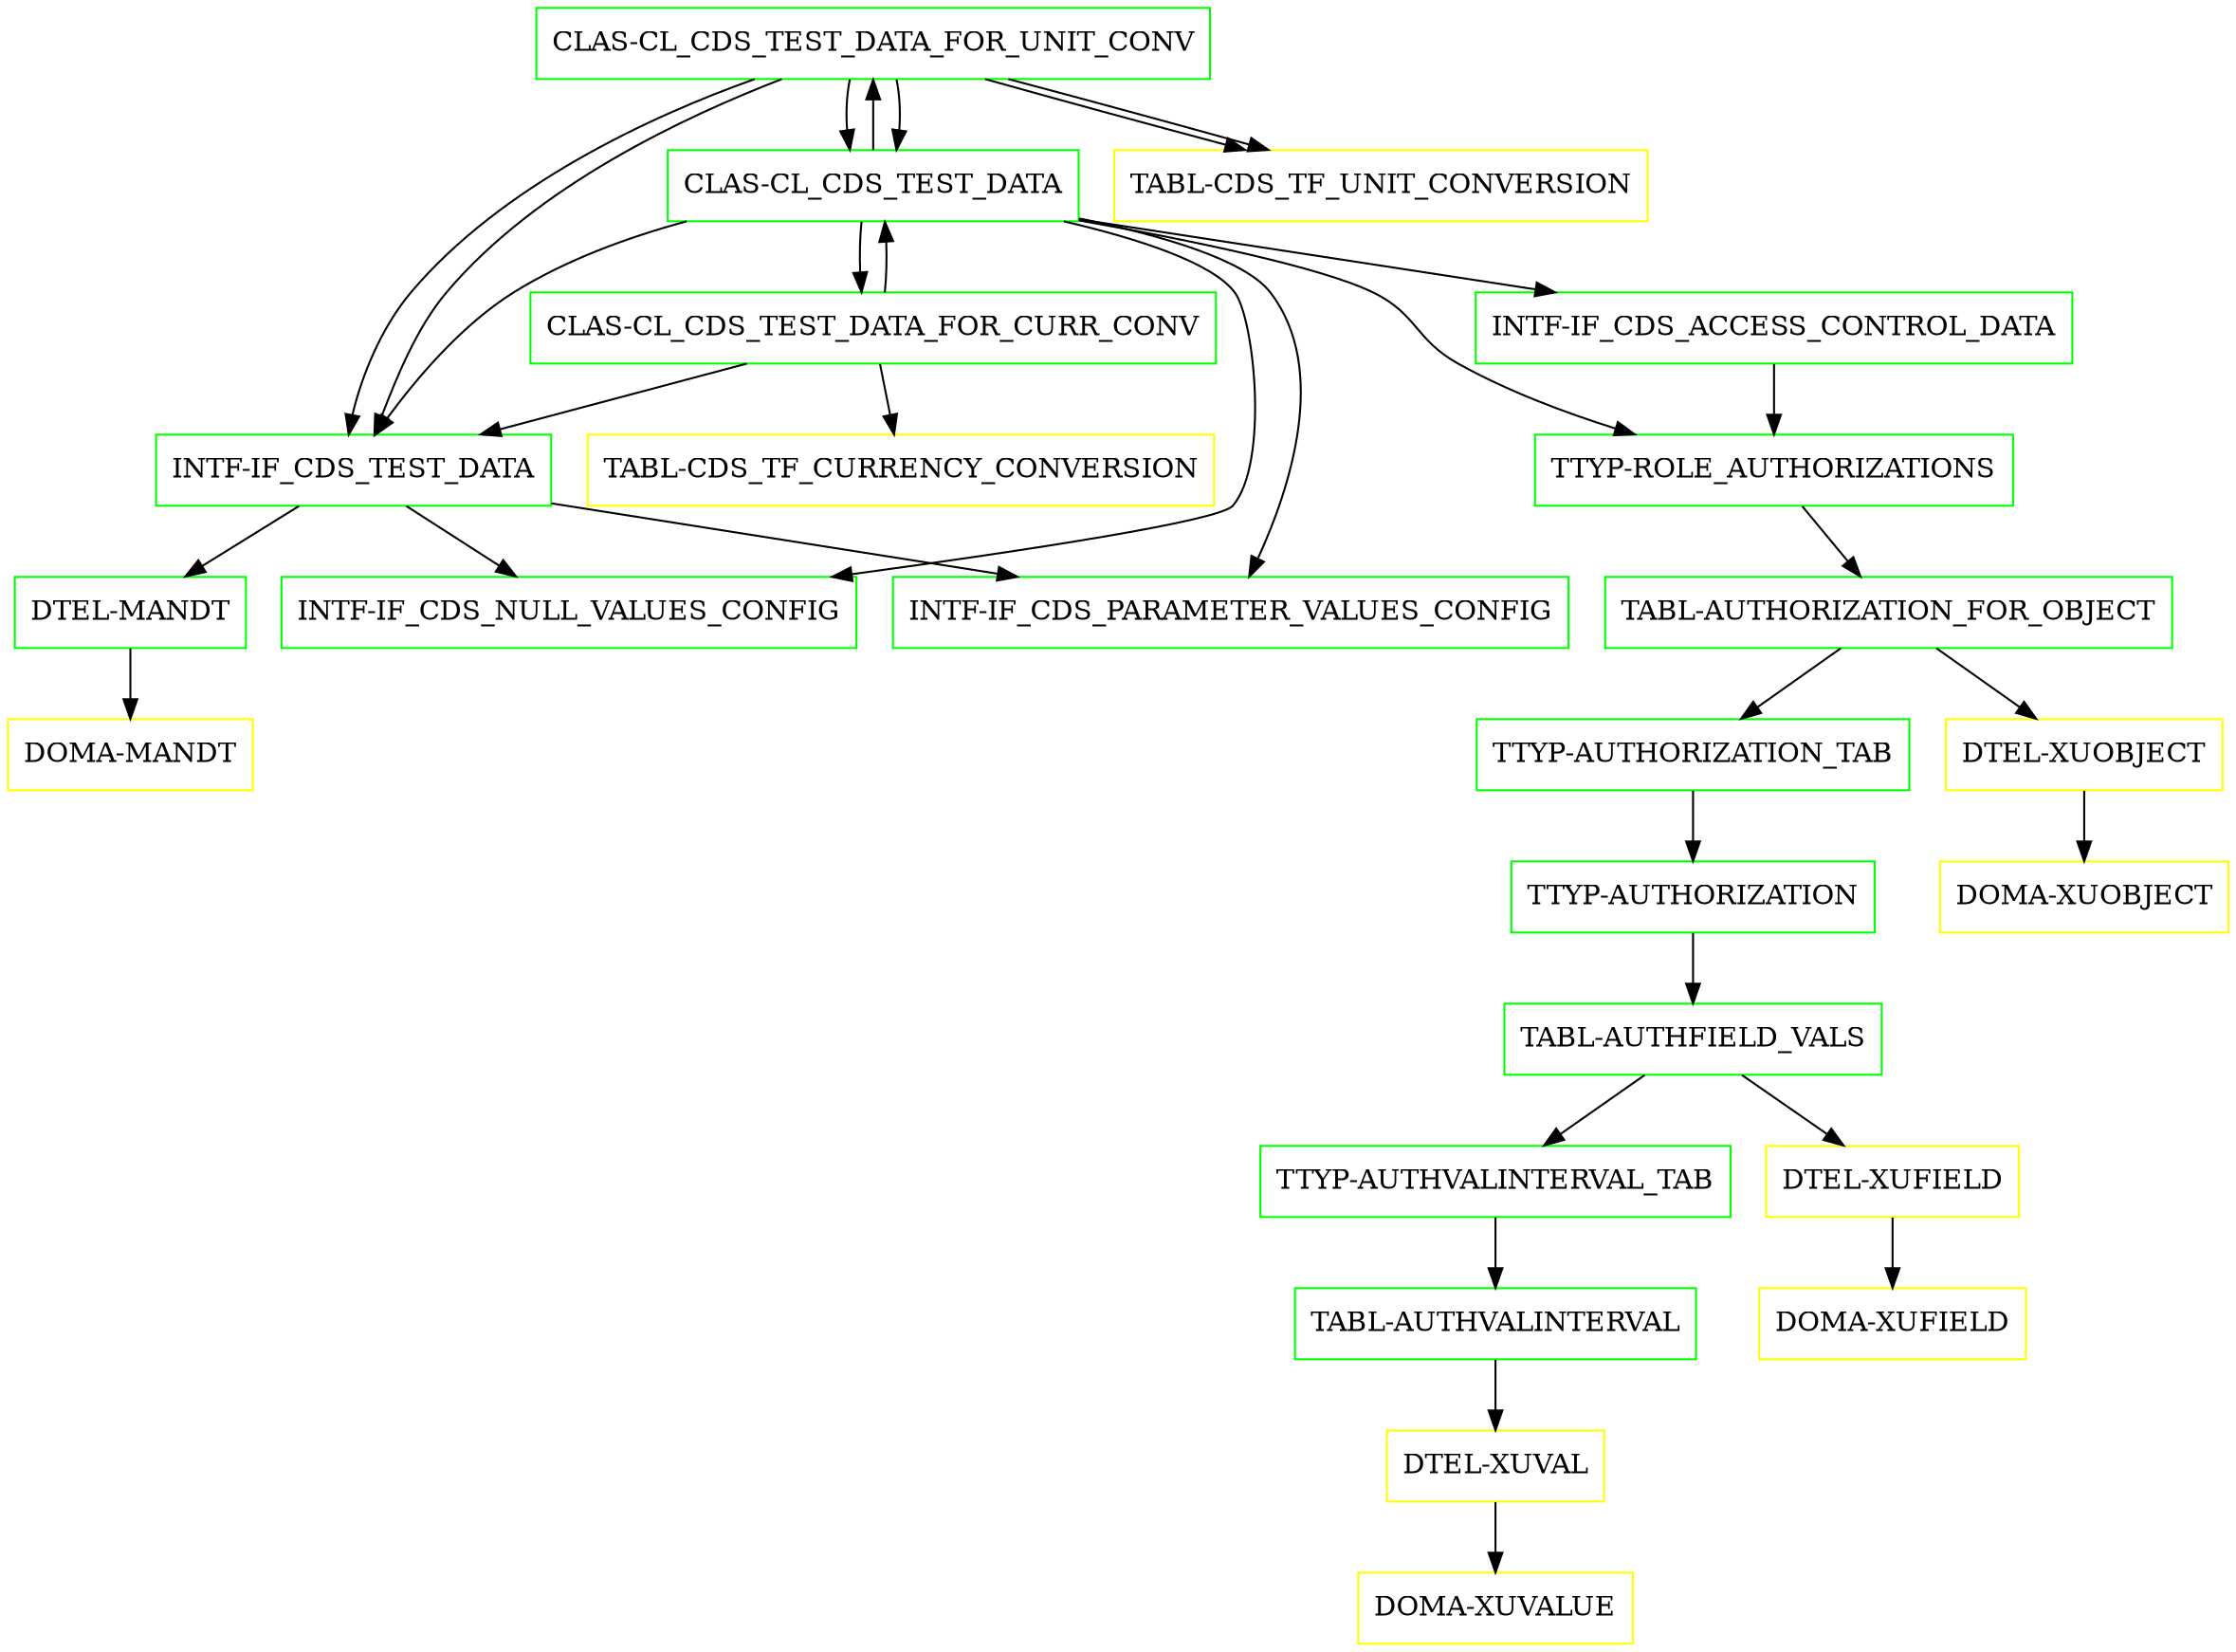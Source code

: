 digraph G {
  "CLAS-CL_CDS_TEST_DATA_FOR_UNIT_CONV" [shape=box,color=green];
  "INTF-IF_CDS_TEST_DATA" [shape=box,color=green,URL="./INTF_IF_CDS_TEST_DATA.html"];
  "INTF-IF_CDS_NULL_VALUES_CONFIG" [shape=box,color=green,URL="./INTF_IF_CDS_NULL_VALUES_CONFIG.html"];
  "INTF-IF_CDS_PARAMETER_VALUES_CONFIG" [shape=box,color=green,URL="./INTF_IF_CDS_PARAMETER_VALUES_CONFIG.html"];
  "DTEL-MANDT" [shape=box,color=green,URL="./DTEL_MANDT.html"];
  "DOMA-MANDT" [shape=box,color=yellow,URL="./DOMA_MANDT.html"];
  "CLAS-CL_CDS_TEST_DATA" [shape=box,color=green,URL="./CLAS_CL_CDS_TEST_DATA.html"];
  "INTF-IF_CDS_ACCESS_CONTROL_DATA" [shape=box,color=green,URL="./INTF_IF_CDS_ACCESS_CONTROL_DATA.html"];
  "TTYP-ROLE_AUTHORIZATIONS" [shape=box,color=green,URL="./TTYP_ROLE_AUTHORIZATIONS.html"];
  "TABL-AUTHORIZATION_FOR_OBJECT" [shape=box,color=green,URL="./TABL_AUTHORIZATION_FOR_OBJECT.html"];
  "TTYP-AUTHORIZATION_TAB" [shape=box,color=green,URL="./TTYP_AUTHORIZATION_TAB.html"];
  "TTYP-AUTHORIZATION" [shape=box,color=green,URL="./TTYP_AUTHORIZATION.html"];
  "TABL-AUTHFIELD_VALS" [shape=box,color=green,URL="./TABL_AUTHFIELD_VALS.html"];
  "TTYP-AUTHVALINTERVAL_TAB" [shape=box,color=green,URL="./TTYP_AUTHVALINTERVAL_TAB.html"];
  "TABL-AUTHVALINTERVAL" [shape=box,color=green,URL="./TABL_AUTHVALINTERVAL.html"];
  "DTEL-XUVAL" [shape=box,color=yellow,URL="./DTEL_XUVAL.html"];
  "DOMA-XUVALUE" [shape=box,color=yellow,URL="./DOMA_XUVALUE.html"];
  "DTEL-XUFIELD" [shape=box,color=yellow,URL="./DTEL_XUFIELD.html"];
  "DOMA-XUFIELD" [shape=box,color=yellow,URL="./DOMA_XUFIELD.html"];
  "DTEL-XUOBJECT" [shape=box,color=yellow,URL="./DTEL_XUOBJECT.html"];
  "DOMA-XUOBJECT" [shape=box,color=yellow,URL="./DOMA_XUOBJECT.html"];
  "CLAS-CL_CDS_TEST_DATA_FOR_UNIT_CONV" [shape=box,color=green,URL="./CLAS_CL_CDS_TEST_DATA_FOR_UNIT_CONV.html"];
  "TABL-CDS_TF_UNIT_CONVERSION" [shape=box,color=yellow,URL="./TABL_CDS_TF_UNIT_CONVERSION.html"];
  "CLAS-CL_CDS_TEST_DATA_FOR_CURR_CONV" [shape=box,color=green,URL="./CLAS_CL_CDS_TEST_DATA_FOR_CURR_CONV.html"];
  "TABL-CDS_TF_CURRENCY_CONVERSION" [shape=box,color=yellow,URL="./TABL_CDS_TF_CURRENCY_CONVERSION.html"];
  "CLAS-CL_CDS_TEST_DATA_FOR_UNIT_CONV" -> "TABL-CDS_TF_UNIT_CONVERSION";
  "CLAS-CL_CDS_TEST_DATA_FOR_UNIT_CONV" -> "CLAS-CL_CDS_TEST_DATA";
  "CLAS-CL_CDS_TEST_DATA_FOR_UNIT_CONV" -> "INTF-IF_CDS_TEST_DATA";
  "INTF-IF_CDS_TEST_DATA" -> "DTEL-MANDT";
  "INTF-IF_CDS_TEST_DATA" -> "INTF-IF_CDS_PARAMETER_VALUES_CONFIG";
  "INTF-IF_CDS_TEST_DATA" -> "INTF-IF_CDS_NULL_VALUES_CONFIG";
  "DTEL-MANDT" -> "DOMA-MANDT";
  "CLAS-CL_CDS_TEST_DATA" -> "TTYP-ROLE_AUTHORIZATIONS";
  "CLAS-CL_CDS_TEST_DATA" -> "INTF-IF_CDS_TEST_DATA";
  "CLAS-CL_CDS_TEST_DATA" -> "CLAS-CL_CDS_TEST_DATA_FOR_CURR_CONV";
  "CLAS-CL_CDS_TEST_DATA" -> "CLAS-CL_CDS_TEST_DATA_FOR_UNIT_CONV";
  "CLAS-CL_CDS_TEST_DATA" -> "INTF-IF_CDS_NULL_VALUES_CONFIG";
  "CLAS-CL_CDS_TEST_DATA" -> "INTF-IF_CDS_PARAMETER_VALUES_CONFIG";
  "CLAS-CL_CDS_TEST_DATA" -> "INTF-IF_CDS_ACCESS_CONTROL_DATA";
  "INTF-IF_CDS_ACCESS_CONTROL_DATA" -> "TTYP-ROLE_AUTHORIZATIONS";
  "TTYP-ROLE_AUTHORIZATIONS" -> "TABL-AUTHORIZATION_FOR_OBJECT";
  "TABL-AUTHORIZATION_FOR_OBJECT" -> "DTEL-XUOBJECT";
  "TABL-AUTHORIZATION_FOR_OBJECT" -> "TTYP-AUTHORIZATION_TAB";
  "TTYP-AUTHORIZATION_TAB" -> "TTYP-AUTHORIZATION";
  "TTYP-AUTHORIZATION" -> "TABL-AUTHFIELD_VALS";
  "TABL-AUTHFIELD_VALS" -> "DTEL-XUFIELD";
  "TABL-AUTHFIELD_VALS" -> "TTYP-AUTHVALINTERVAL_TAB";
  "TTYP-AUTHVALINTERVAL_TAB" -> "TABL-AUTHVALINTERVAL";
  "TABL-AUTHVALINTERVAL" -> "DTEL-XUVAL";
  "DTEL-XUVAL" -> "DOMA-XUVALUE";
  "DTEL-XUFIELD" -> "DOMA-XUFIELD";
  "DTEL-XUOBJECT" -> "DOMA-XUOBJECT";
  "CLAS-CL_CDS_TEST_DATA_FOR_UNIT_CONV" -> "TABL-CDS_TF_UNIT_CONVERSION";
  "CLAS-CL_CDS_TEST_DATA_FOR_UNIT_CONV" -> "CLAS-CL_CDS_TEST_DATA";
  "CLAS-CL_CDS_TEST_DATA_FOR_UNIT_CONV" -> "INTF-IF_CDS_TEST_DATA";
  "CLAS-CL_CDS_TEST_DATA_FOR_CURR_CONV" -> "TABL-CDS_TF_CURRENCY_CONVERSION";
  "CLAS-CL_CDS_TEST_DATA_FOR_CURR_CONV" -> "CLAS-CL_CDS_TEST_DATA";
  "CLAS-CL_CDS_TEST_DATA_FOR_CURR_CONV" -> "INTF-IF_CDS_TEST_DATA";
}

